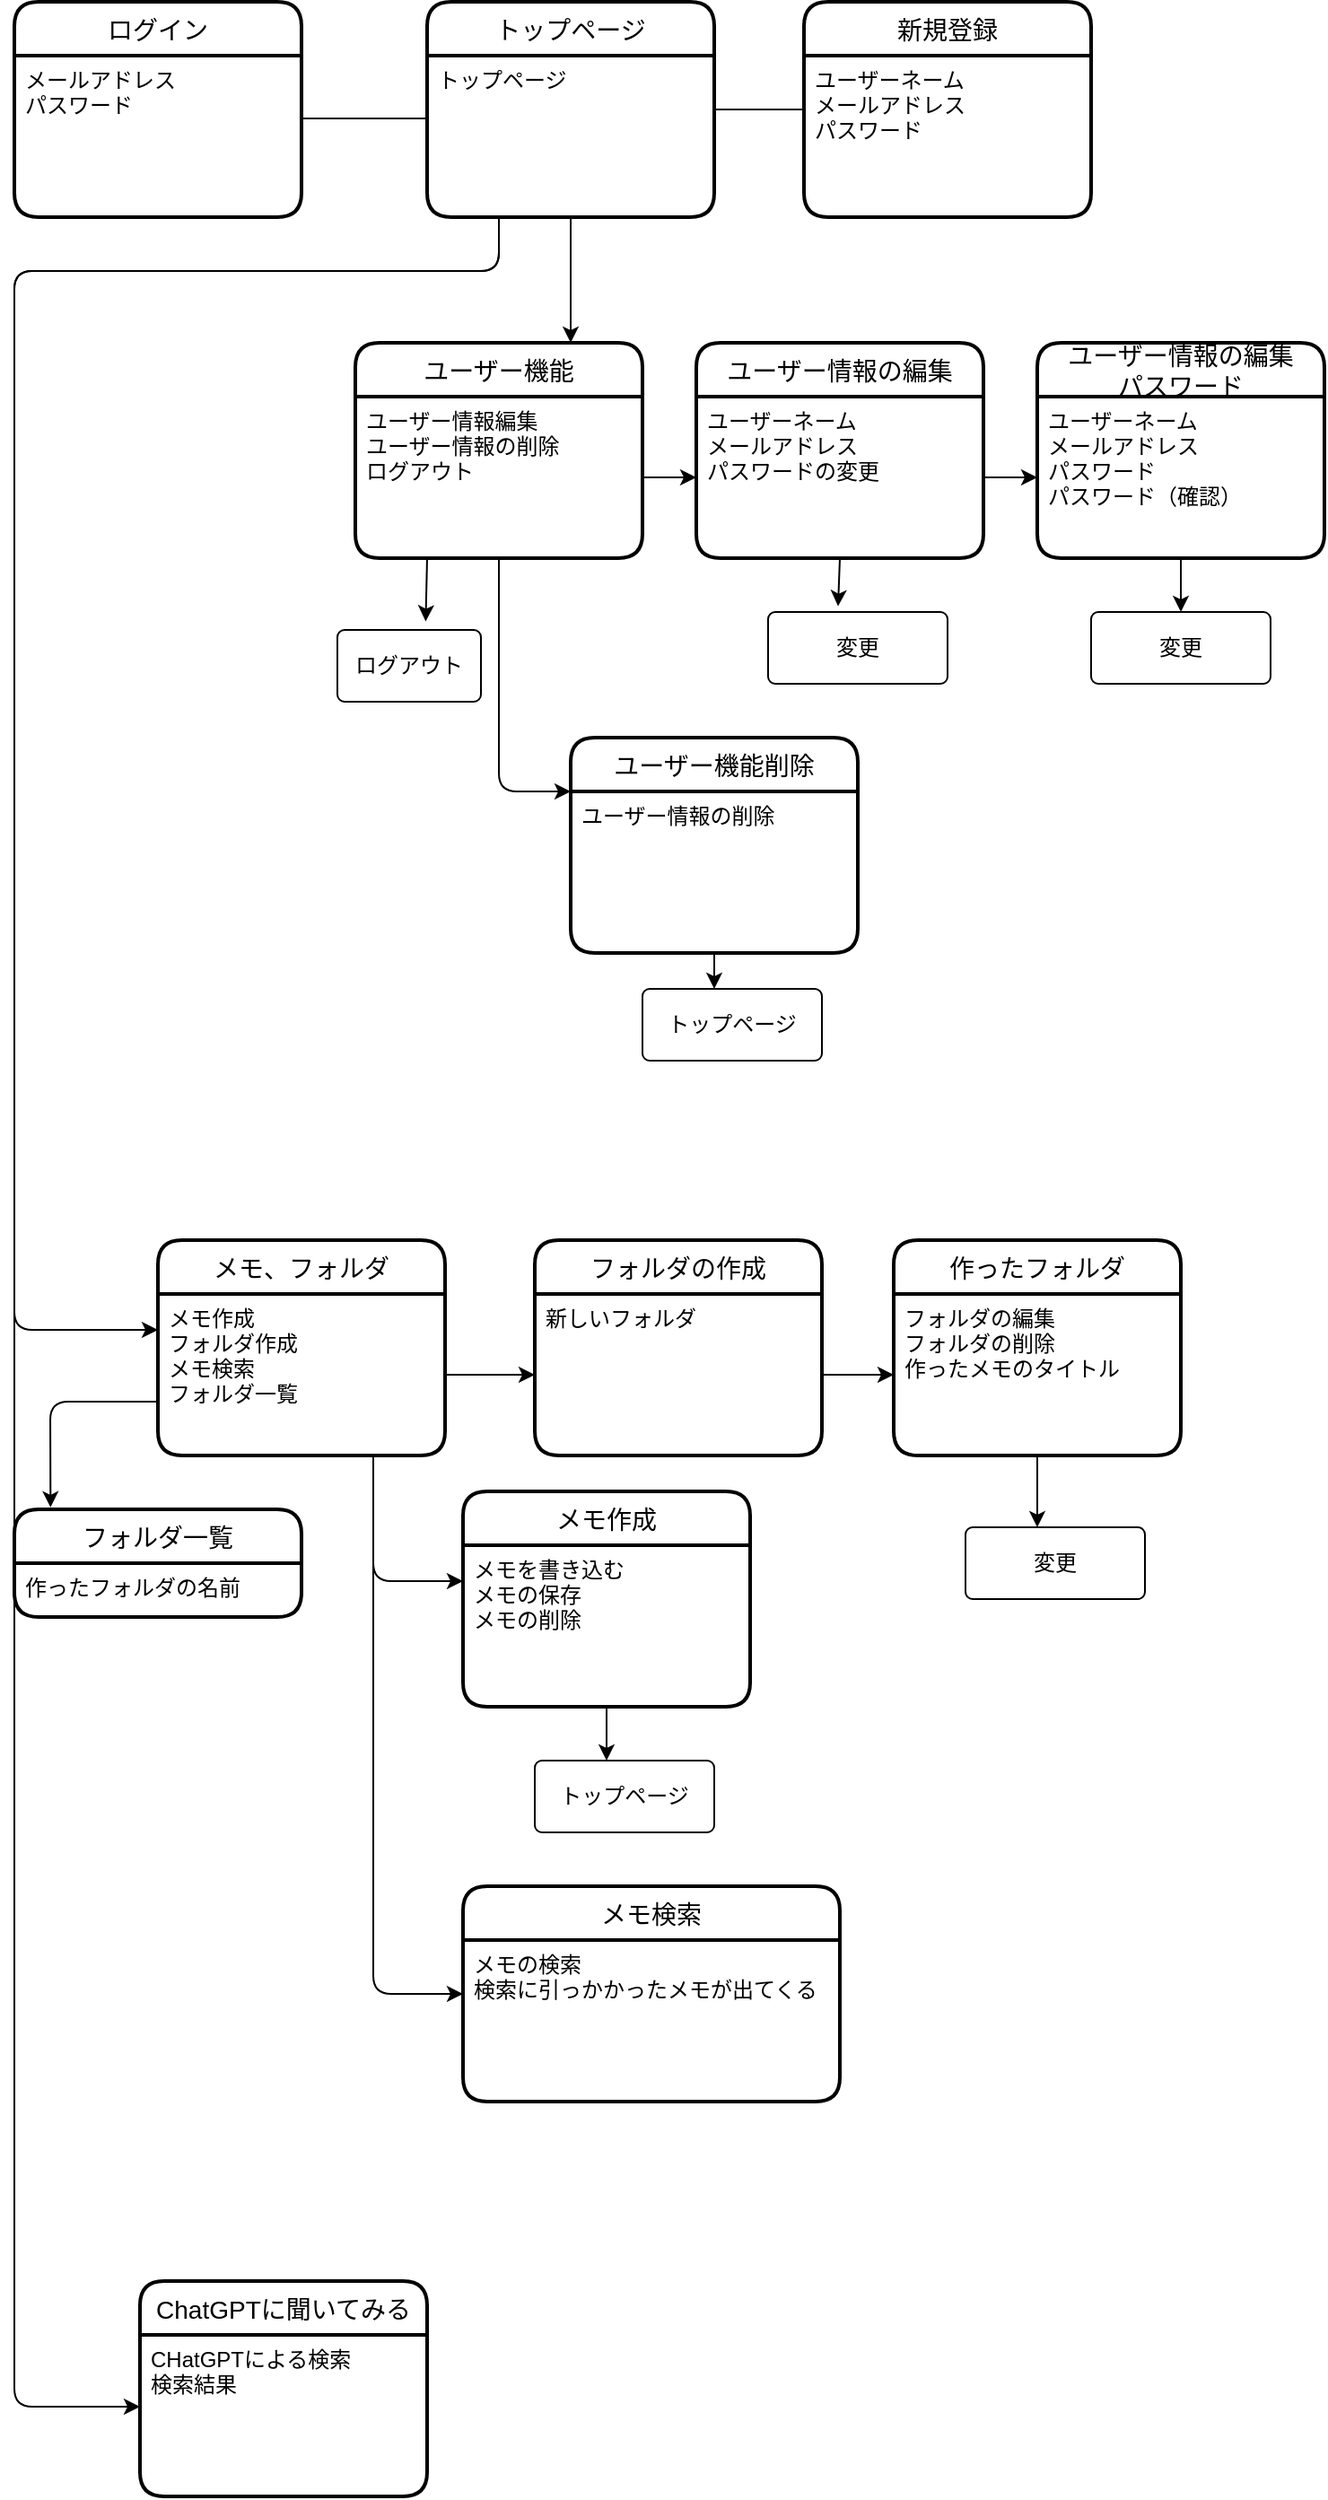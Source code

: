 <mxfile>
    <diagram id="c5y-QhVCqo7TwnYkGYFc" name="ページ1">
        <mxGraphModel dx="1406" dy="641" grid="1" gridSize="10" guides="1" tooltips="1" connect="1" arrows="1" fold="1" page="1" pageScale="1" pageWidth="827" pageHeight="1169" math="0" shadow="0">
            <root>
                <mxCell id="0"/>
                <mxCell id="1" parent="0"/>
                <mxCell id="2" value="トップページ" style="swimlane;childLayout=stackLayout;horizontal=1;startSize=30;horizontalStack=0;rounded=1;fontSize=14;fontStyle=0;strokeWidth=2;resizeParent=0;resizeLast=1;shadow=0;dashed=0;align=center;" vertex="1" parent="1">
                    <mxGeometry x="270" y="20" width="160" height="120" as="geometry"/>
                </mxCell>
                <mxCell id="3" value="トップページ" style="align=left;strokeColor=none;fillColor=none;spacingLeft=4;fontSize=12;verticalAlign=top;resizable=0;rotatable=0;part=1;" vertex="1" parent="2">
                    <mxGeometry y="30" width="160" height="90" as="geometry"/>
                </mxCell>
                <mxCell id="6" value="ログイン" style="swimlane;childLayout=stackLayout;horizontal=1;startSize=30;horizontalStack=0;rounded=1;fontSize=14;fontStyle=0;strokeWidth=2;resizeParent=0;resizeLast=1;shadow=0;dashed=0;align=center;" vertex="1" parent="1">
                    <mxGeometry x="40" y="20" width="160" height="120" as="geometry"/>
                </mxCell>
                <mxCell id="7" value="メールアドレス&#10;パスワード" style="align=left;strokeColor=none;fillColor=none;spacingLeft=4;fontSize=12;verticalAlign=top;resizable=0;rotatable=0;part=1;" vertex="1" parent="6">
                    <mxGeometry y="30" width="160" height="90" as="geometry"/>
                </mxCell>
                <mxCell id="9" value="" style="line;strokeWidth=1;rotatable=0;dashed=0;labelPosition=right;align=left;verticalAlign=middle;spacingTop=0;spacingLeft=6;points=[];portConstraint=eastwest;" vertex="1" parent="1">
                    <mxGeometry x="200" y="80" width="70" height="10" as="geometry"/>
                </mxCell>
                <mxCell id="10" value="新規登録" style="swimlane;childLayout=stackLayout;horizontal=1;startSize=30;horizontalStack=0;rounded=1;fontSize=14;fontStyle=0;strokeWidth=2;resizeParent=0;resizeLast=1;shadow=0;dashed=0;align=center;" vertex="1" parent="1">
                    <mxGeometry x="480" y="20" width="160" height="120" as="geometry"/>
                </mxCell>
                <mxCell id="11" value="ユーザーネーム&#10;メールアドレス&#10;パスワード" style="align=left;strokeColor=none;fillColor=none;spacingLeft=4;fontSize=12;verticalAlign=top;resizable=0;rotatable=0;part=1;" vertex="1" parent="10">
                    <mxGeometry y="30" width="160" height="90" as="geometry"/>
                </mxCell>
                <mxCell id="12" value="" style="line;strokeWidth=1;rotatable=0;dashed=0;labelPosition=right;align=left;verticalAlign=middle;spacingTop=0;spacingLeft=6;points=[];portConstraint=eastwest;" vertex="1" parent="1">
                    <mxGeometry x="430" y="55" width="50" height="50" as="geometry"/>
                </mxCell>
                <mxCell id="14" value="ユーザー機能" style="swimlane;childLayout=stackLayout;horizontal=1;startSize=30;horizontalStack=0;rounded=1;fontSize=14;fontStyle=0;strokeWidth=2;resizeParent=0;resizeLast=1;shadow=0;dashed=0;align=center;" vertex="1" parent="1">
                    <mxGeometry x="230" y="210" width="160" height="120" as="geometry"/>
                </mxCell>
                <mxCell id="15" value="ユーザー情報編集&#10;ユーザー情報の削除&#10;ログアウト" style="align=left;strokeColor=none;fillColor=none;spacingLeft=4;fontSize=12;verticalAlign=top;resizable=0;rotatable=0;part=1;" vertex="1" parent="14">
                    <mxGeometry y="30" width="160" height="90" as="geometry"/>
                </mxCell>
                <mxCell id="16" value="ログアウト" style="rounded=1;arcSize=10;whiteSpace=wrap;html=1;align=center;" vertex="1" parent="1">
                    <mxGeometry x="220" y="370" width="80" height="40" as="geometry"/>
                </mxCell>
                <mxCell id="20" style="edgeStyle=none;html=1;exitX=1;exitY=0.5;exitDx=0;exitDy=0;entryX=0;entryY=0.5;entryDx=0;entryDy=0;" edge="1" parent="1" source="15" target="22">
                    <mxGeometry relative="1" as="geometry">
                        <mxPoint x="340" y="285" as="targetPoint"/>
                    </mxGeometry>
                </mxCell>
                <mxCell id="21" value="ユーザー情報の編集" style="swimlane;childLayout=stackLayout;horizontal=1;startSize=30;horizontalStack=0;rounded=1;fontSize=14;fontStyle=0;strokeWidth=2;resizeParent=0;resizeLast=1;shadow=0;dashed=0;align=center;" vertex="1" parent="1">
                    <mxGeometry x="420" y="210" width="160" height="120" as="geometry"/>
                </mxCell>
                <mxCell id="22" value="ユーザーネーム&#10;メールアドレス&#10;パスワードの変更" style="align=left;strokeColor=none;fillColor=none;spacingLeft=4;fontSize=12;verticalAlign=top;resizable=0;rotatable=0;part=1;" vertex="1" parent="21">
                    <mxGeometry y="30" width="160" height="90" as="geometry"/>
                </mxCell>
                <mxCell id="24" style="edgeStyle=none;html=1;exitX=1;exitY=0.5;exitDx=0;exitDy=0;entryX=0;entryY=0.5;entryDx=0;entryDy=0;" edge="1" parent="1" source="22" target="28">
                    <mxGeometry relative="1" as="geometry">
                        <mxPoint x="520" y="285" as="targetPoint"/>
                        <Array as="points">
                            <mxPoint x="580" y="285"/>
                        </Array>
                    </mxGeometry>
                </mxCell>
                <mxCell id="27" value="ユーザー情報の編集&#10;パスワード" style="swimlane;childLayout=stackLayout;horizontal=1;startSize=30;horizontalStack=0;rounded=1;fontSize=14;fontStyle=0;strokeWidth=2;resizeParent=0;resizeLast=1;shadow=0;dashed=0;align=center;" vertex="1" parent="1">
                    <mxGeometry x="610" y="210" width="160" height="120" as="geometry"/>
                </mxCell>
                <mxCell id="28" value="ユーザーネーム&#10;メールアドレス&#10;パスワード&#10;パスワード（確認）" style="align=left;strokeColor=none;fillColor=none;spacingLeft=4;fontSize=12;verticalAlign=top;resizable=0;rotatable=0;part=1;" vertex="1" parent="27">
                    <mxGeometry y="30" width="160" height="90" as="geometry"/>
                </mxCell>
                <mxCell id="29" value="変更" style="rounded=1;arcSize=10;whiteSpace=wrap;html=1;align=center;" vertex="1" parent="1">
                    <mxGeometry x="460" y="360" width="100" height="40" as="geometry"/>
                </mxCell>
                <mxCell id="33" style="edgeStyle=none;html=1;exitX=0.5;exitY=1;exitDx=0;exitDy=0;entryX=0.39;entryY=-0.081;entryDx=0;entryDy=0;entryPerimeter=0;" edge="1" parent="1" source="22" target="29">
                    <mxGeometry relative="1" as="geometry"/>
                </mxCell>
                <mxCell id="34" value="変更" style="rounded=1;arcSize=10;whiteSpace=wrap;html=1;align=center;" vertex="1" parent="1">
                    <mxGeometry x="640" y="360" width="100" height="40" as="geometry"/>
                </mxCell>
                <mxCell id="37" style="edgeStyle=none;html=1;exitX=0.5;exitY=1;exitDx=0;exitDy=0;entryX=0.5;entryY=0;entryDx=0;entryDy=0;" edge="1" parent="1" source="28" target="34">
                    <mxGeometry relative="1" as="geometry"/>
                </mxCell>
                <mxCell id="38" style="edgeStyle=none;html=1;exitX=0.25;exitY=1;exitDx=0;exitDy=0;" edge="1" parent="1" source="3">
                    <mxGeometry relative="1" as="geometry">
                        <mxPoint x="120" y="760" as="targetPoint"/>
                        <Array as="points">
                            <mxPoint x="310" y="170"/>
                            <mxPoint x="260" y="170"/>
                            <mxPoint x="40" y="170"/>
                            <mxPoint x="40" y="520"/>
                            <mxPoint x="40" y="720"/>
                            <mxPoint x="40" y="760"/>
                        </Array>
                    </mxGeometry>
                </mxCell>
                <mxCell id="39" style="edgeStyle=none;html=1;exitX=0.5;exitY=1;exitDx=0;exitDy=0;entryX=0;entryY=0;entryDx=0;entryDy=0;" edge="1" parent="1" source="15" target="42">
                    <mxGeometry relative="1" as="geometry">
                        <mxPoint x="280" y="450" as="targetPoint"/>
                        <Array as="points">
                            <mxPoint x="310" y="460"/>
                        </Array>
                    </mxGeometry>
                </mxCell>
                <mxCell id="45" style="edgeStyle=none;html=1;" edge="1" parent="1" source="41">
                    <mxGeometry relative="1" as="geometry">
                        <mxPoint x="430" y="570" as="targetPoint"/>
                    </mxGeometry>
                </mxCell>
                <mxCell id="41" value="ユーザー機能削除" style="swimlane;childLayout=stackLayout;horizontal=1;startSize=30;horizontalStack=0;rounded=1;fontSize=14;fontStyle=0;strokeWidth=2;resizeParent=0;resizeLast=1;shadow=0;dashed=0;align=center;" vertex="1" parent="1">
                    <mxGeometry x="350" y="430" width="160" height="120" as="geometry"/>
                </mxCell>
                <mxCell id="42" value="ユーザー情報の削除" style="align=left;strokeColor=none;fillColor=none;spacingLeft=4;fontSize=12;verticalAlign=top;resizable=0;rotatable=0;part=1;" vertex="1" parent="41">
                    <mxGeometry y="30" width="160" height="90" as="geometry"/>
                </mxCell>
                <mxCell id="43" style="edgeStyle=none;html=1;exitX=0.25;exitY=1;exitDx=0;exitDy=0;entryX=0.615;entryY=-0.119;entryDx=0;entryDy=0;entryPerimeter=0;" edge="1" parent="1" source="15" target="16">
                    <mxGeometry relative="1" as="geometry"/>
                </mxCell>
                <mxCell id="49" value="トップページ" style="rounded=1;arcSize=10;whiteSpace=wrap;html=1;align=center;" vertex="1" parent="1">
                    <mxGeometry x="390" y="570" width="100" height="40" as="geometry"/>
                </mxCell>
                <mxCell id="50" style="edgeStyle=none;html=1;entryX=0.75;entryY=0;entryDx=0;entryDy=0;" edge="1" parent="1" source="3" target="14">
                    <mxGeometry relative="1" as="geometry">
                        <mxPoint x="350" y="200" as="targetPoint"/>
                    </mxGeometry>
                </mxCell>
                <mxCell id="52" value="メモ、フォルダ" style="swimlane;childLayout=stackLayout;horizontal=1;startSize=30;horizontalStack=0;rounded=1;fontSize=14;fontStyle=0;strokeWidth=2;resizeParent=0;resizeLast=1;shadow=0;dashed=0;align=center;" vertex="1" parent="1">
                    <mxGeometry x="120" y="710" width="160" height="120" as="geometry"/>
                </mxCell>
                <mxCell id="53" value="メモ作成&#10;フォルダ作成&#10;メモ検索&#10;フォルダ一覧" style="align=left;strokeColor=none;fillColor=none;spacingLeft=4;fontSize=12;verticalAlign=top;resizable=0;rotatable=0;part=1;" vertex="1" parent="52">
                    <mxGeometry y="30" width="160" height="90" as="geometry"/>
                </mxCell>
                <mxCell id="54" style="edgeStyle=none;html=1;exitX=0;exitY=0.667;exitDx=0;exitDy=0;exitPerimeter=0;entryX=0.126;entryY=-0.018;entryDx=0;entryDy=0;entryPerimeter=0;" edge="1" parent="1" source="53" target="55">
                    <mxGeometry relative="1" as="geometry">
                        <mxPoint x="60" y="850" as="targetPoint"/>
                        <Array as="points">
                            <mxPoint x="60" y="800"/>
                        </Array>
                    </mxGeometry>
                </mxCell>
                <mxCell id="55" value="フォルダ一覧" style="swimlane;childLayout=stackLayout;horizontal=1;startSize=30;horizontalStack=0;rounded=1;fontSize=14;fontStyle=0;strokeWidth=2;resizeParent=0;resizeLast=1;shadow=0;dashed=0;align=center;" vertex="1" parent="1">
                    <mxGeometry x="40" y="860" width="160" height="60" as="geometry"/>
                </mxCell>
                <mxCell id="56" value="作ったフォルダの名前" style="align=left;strokeColor=none;fillColor=none;spacingLeft=4;fontSize=12;verticalAlign=top;resizable=0;rotatable=0;part=1;" vertex="1" parent="55">
                    <mxGeometry y="30" width="160" height="30" as="geometry"/>
                </mxCell>
                <mxCell id="57" style="edgeStyle=none;html=1;" edge="1" parent="1" source="53">
                    <mxGeometry relative="1" as="geometry">
                        <mxPoint x="330" y="785" as="targetPoint"/>
                    </mxGeometry>
                </mxCell>
                <mxCell id="58" value="フォルダの作成" style="swimlane;childLayout=stackLayout;horizontal=1;startSize=30;horizontalStack=0;rounded=1;fontSize=14;fontStyle=0;strokeWidth=2;resizeParent=0;resizeLast=1;shadow=0;dashed=0;align=center;" vertex="1" parent="1">
                    <mxGeometry x="330" y="710" width="160" height="120" as="geometry"/>
                </mxCell>
                <mxCell id="59" value="新しいフォルダ" style="align=left;strokeColor=none;fillColor=none;spacingLeft=4;fontSize=12;verticalAlign=top;resizable=0;rotatable=0;part=1;" vertex="1" parent="58">
                    <mxGeometry y="30" width="160" height="90" as="geometry"/>
                </mxCell>
                <mxCell id="60" style="edgeStyle=none;html=1;exitX=0.75;exitY=1;exitDx=0;exitDy=0;" edge="1" parent="1" source="53">
                    <mxGeometry relative="1" as="geometry">
                        <mxPoint x="290" y="900" as="targetPoint"/>
                        <Array as="points">
                            <mxPoint x="240" y="900"/>
                        </Array>
                    </mxGeometry>
                </mxCell>
                <mxCell id="61" value="メモ作成" style="swimlane;childLayout=stackLayout;horizontal=1;startSize=30;horizontalStack=0;rounded=1;fontSize=14;fontStyle=0;strokeWidth=2;resizeParent=0;resizeLast=1;shadow=0;dashed=0;align=center;" vertex="1" parent="1">
                    <mxGeometry x="290" y="850" width="160" height="120" as="geometry"/>
                </mxCell>
                <mxCell id="62" value="メモを書き込む&#10;メモの保存&#10;メモの削除" style="align=left;strokeColor=none;fillColor=none;spacingLeft=4;fontSize=12;verticalAlign=top;resizable=0;rotatable=0;part=1;" vertex="1" parent="61">
                    <mxGeometry y="30" width="160" height="90" as="geometry"/>
                </mxCell>
                <mxCell id="67" style="edgeStyle=none;html=1;" edge="1" parent="1" source="62">
                    <mxGeometry relative="1" as="geometry">
                        <mxPoint x="370" y="1000" as="targetPoint"/>
                    </mxGeometry>
                </mxCell>
                <mxCell id="68" style="edgeStyle=none;html=1;" edge="1" parent="1" source="59">
                    <mxGeometry relative="1" as="geometry">
                        <mxPoint x="530" y="785" as="targetPoint"/>
                    </mxGeometry>
                </mxCell>
                <mxCell id="69" value="作ったフォルダ" style="swimlane;childLayout=stackLayout;horizontal=1;startSize=30;horizontalStack=0;rounded=1;fontSize=14;fontStyle=0;strokeWidth=2;resizeParent=0;resizeLast=1;shadow=0;dashed=0;align=center;" vertex="1" parent="1">
                    <mxGeometry x="530" y="710" width="160" height="120" as="geometry"/>
                </mxCell>
                <mxCell id="70" value="フォルダの編集&#10;フォルダの削除&#10;作ったメモのタイトル" style="align=left;strokeColor=none;fillColor=none;spacingLeft=4;fontSize=12;verticalAlign=top;resizable=0;rotatable=0;part=1;" vertex="1" parent="69">
                    <mxGeometry y="30" width="160" height="90" as="geometry"/>
                </mxCell>
                <mxCell id="74" style="edgeStyle=none;html=1;" edge="1" parent="1" source="70">
                    <mxGeometry relative="1" as="geometry">
                        <mxPoint x="610.0" y="870.0" as="targetPoint"/>
                    </mxGeometry>
                </mxCell>
                <mxCell id="75" value="変更" style="rounded=1;arcSize=10;whiteSpace=wrap;html=1;align=center;" vertex="1" parent="1">
                    <mxGeometry x="570" y="870" width="100" height="40" as="geometry"/>
                </mxCell>
                <mxCell id="76" value="トップページ" style="rounded=1;arcSize=10;whiteSpace=wrap;html=1;align=center;" vertex="1" parent="1">
                    <mxGeometry x="330" y="1000" width="100" height="40" as="geometry"/>
                </mxCell>
                <mxCell id="78" style="edgeStyle=none;html=1;exitX=0.75;exitY=1;exitDx=0;exitDy=0;" edge="1" parent="1" source="53">
                    <mxGeometry relative="1" as="geometry">
                        <mxPoint x="290" y="1130" as="targetPoint"/>
                        <Array as="points">
                            <mxPoint x="240" y="1130"/>
                        </Array>
                    </mxGeometry>
                </mxCell>
                <mxCell id="79" value="メモ検索" style="swimlane;childLayout=stackLayout;horizontal=1;startSize=30;horizontalStack=0;rounded=1;fontSize=14;fontStyle=0;strokeWidth=2;resizeParent=0;resizeLast=1;shadow=0;dashed=0;align=center;" vertex="1" parent="1">
                    <mxGeometry x="290" y="1070" width="210" height="120" as="geometry"/>
                </mxCell>
                <mxCell id="80" value="メモの検索&#10;検索に引っかかったメモが出てくる" style="align=left;strokeColor=none;fillColor=none;spacingLeft=4;fontSize=12;verticalAlign=top;resizable=0;rotatable=0;part=1;" vertex="1" parent="79">
                    <mxGeometry y="30" width="210" height="90" as="geometry"/>
                </mxCell>
                <mxCell id="81" style="edgeStyle=none;html=1;exitX=0.25;exitY=1;exitDx=0;exitDy=0;" edge="1" parent="1" source="3">
                    <mxGeometry relative="1" as="geometry">
                        <mxPoint x="110" y="1360" as="targetPoint"/>
                        <Array as="points">
                            <mxPoint x="310" y="170"/>
                            <mxPoint x="40" y="170"/>
                            <mxPoint x="40" y="1030"/>
                            <mxPoint x="40" y="1360"/>
                        </Array>
                    </mxGeometry>
                </mxCell>
                <mxCell id="82" value="ChatGPTに聞いてみる" style="swimlane;childLayout=stackLayout;horizontal=1;startSize=30;horizontalStack=0;rounded=1;fontSize=14;fontStyle=0;strokeWidth=2;resizeParent=0;resizeLast=1;shadow=0;dashed=0;align=center;" vertex="1" parent="1">
                    <mxGeometry x="110" y="1290" width="160" height="120" as="geometry"/>
                </mxCell>
                <mxCell id="83" value="CHatGPTによる検索&#10;検索結果" style="align=left;strokeColor=none;fillColor=none;spacingLeft=4;fontSize=12;verticalAlign=top;resizable=0;rotatable=0;part=1;" vertex="1" parent="82">
                    <mxGeometry y="30" width="160" height="90" as="geometry"/>
                </mxCell>
            </root>
        </mxGraphModel>
    </diagram>
</mxfile>
